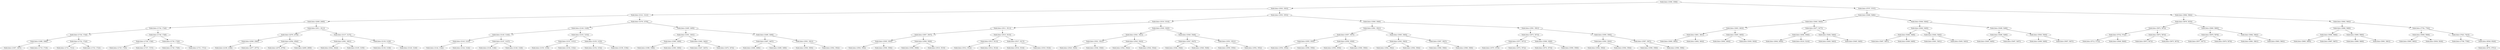 digraph G{
986839881 [label="Node{data=[3599, 3599]}"]
986839881 -> 253529086
253529086 [label="Node{data=[3503, 3503]}"]
253529086 -> 988406478
988406478 [label="Node{data=[3141, 3141]}"]
988406478 -> 899144281
899144281 [label="Node{data=[2069, 2069]}"]
899144281 -> 2712593
2712593 [label="Node{data=[1724, 1724]}"]
2712593 -> 1803635857
1803635857 [label="Node{data=[1720, 1720]}"]
1803635857 -> 512437437
512437437 [label="Node{data=[1688, 1688]}"]
512437437 -> 356870183
356870183 [label="Node{data=[1007, 1007]}"]
512437437 -> 1585942386
1585942386 [label="Node{data=[1719, 1719]}"]
1803635857 -> 1057207799
1057207799 [label="Node{data=[1722, 1722]}"]
1057207799 -> 2016053358
2016053358 [label="Node{data=[1721, 1721]}"]
1057207799 -> 1175507740
1175507740 [label="Node{data=[1723, 1723]}"]
2712593 -> 604911795
604911795 [label="Node{data=[1728, 1728]}"]
604911795 -> 100699592
100699592 [label="Node{data=[1726, 1726]}"]
100699592 -> 709172382
709172382 [label="Node{data=[1725, 1725]}"]
100699592 -> 1779278585
1779278585 [label="Node{data=[1727, 1727]}"]
604911795 -> 1058264235
1058264235 [label="Node{data=[1730, 1730]}"]
1058264235 -> 1031761996
1031761996 [label="Node{data=[1729, 1729]}"]
1058264235 -> 1071397521
1071397521 [label="Node{data=[1731, 1731]}"]
899144281 -> 943803897
943803897 [label="Node{data=[3011, 3011]}"]
943803897 -> 425091286
425091286 [label="Node{data=[2578, 2578]}"]
425091286 -> 1601015456
1601015456 [label="Node{data=[2560, 2560]}"]
1601015456 -> 29044590
29044590 [label="Node{data=[2189, 2189]}"]
1601015456 -> 858227749
858227749 [label="Node{data=[2577, 2577]}"]
425091286 -> 433918535
433918535 [label="Node{data=[2594, 2594]}"]
433918535 -> 712410962
712410962 [label="Node{data=[2579, 2579]}"]
433918535 -> 1919814957
1919814957 [label="Node{data=[2809, 2809]}"]
943803897 -> 2112334313
2112334313 [label="Node{data=[3137, 3137]}"]
2112334313 -> 207213368
207213368 [label="Node{data=[3091, 3091]}"]
207213368 -> 302746102
302746102 [label="Node{data=[3042, 3042]}"]
207213368 -> 269412863
269412863 [label="Node{data=[3105, 3105]}"]
2112334313 -> 1348903670
1348903670 [label="Node{data=[3139, 3139]}"]
1348903670 -> 308571089
308571089 [label="Node{data=[3138, 3138]}"]
1348903670 -> 1550718034
1550718034 [label="Node{data=[3140, 3140]}"]
988406478 -> 994594609
994594609 [label="Node{data=[3376, 3376]}"]
994594609 -> 1591487420
1591487420 [label="Node{data=[3149, 3149]}"]
1591487420 -> 1876420949
1876420949 [label="Node{data=[3145, 3145]}"]
1876420949 -> 1127726201
1127726201 [label="Node{data=[3143, 3143]}"]
1127726201 -> 981422825
981422825 [label="Node{data=[3142, 3142]}"]
1127726201 -> 96538577
96538577 [label="Node{data=[3144, 3144]}"]
1876420949 -> 1426899837
1426899837 [label="Node{data=[3147, 3147]}"]
1426899837 -> 732330449
732330449 [label="Node{data=[3146, 3146]}"]
1426899837 -> 1796120150
1796120150 [label="Node{data=[3148, 3148]}"]
1591487420 -> 1715256161
1715256161 [label="Node{data=[3153, 3153]}"]
1715256161 -> 1436060656
1436060656 [label="Node{data=[3151, 3151]}"]
1436060656 -> 1298663523
1298663523 [label="Node{data=[3150, 3150]}"]
1436060656 -> 1376506806
1376506806 [label="Node{data=[3152, 3152]}"]
1715256161 -> 1366269221
1366269221 [label="Node{data=[3155, 3155]}"]
1366269221 -> 1085889523
1085889523 [label="Node{data=[3154, 3154]}"]
1366269221 -> 1302292631
1302292631 [label="Node{data=[3156, 3156]}"]
994594609 -> 1099273457
1099273457 [label="Node{data=[3495, 3495]}"]
1099273457 -> 1815002961
1815002961 [label="Node{data=[3391, 3391]}"]
1815002961 -> 1723992036
1723992036 [label="Node{data=[3389, 3389]}"]
1723992036 -> 1353646203
1353646203 [label="Node{data=[3388, 3388]}"]
1723992036 -> 1029710979
1029710979 [label="Node{data=[3390, 3390]}"]
1815002961 -> 606978121
606978121 [label="Node{data=[3462, 3462]}"]
606978121 -> 1386614287
1386614287 [label="Node{data=[3447, 3447]}"]
606978121 -> 2057462008
2057462008 [label="Node{data=[3474, 3474]}"]
1099273457 -> 1188697875
1188697875 [label="Node{data=[3499, 3499]}"]
1188697875 -> 205502473
205502473 [label="Node{data=[3497, 3497]}"]
205502473 -> 1846217207
1846217207 [label="Node{data=[3496, 3496]}"]
205502473 -> 130482542
130482542 [label="Node{data=[3498, 3498]}"]
1188697875 -> 288615434
288615434 [label="Node{data=[3501, 3501]}"]
288615434 -> 1623060949
1623060949 [label="Node{data=[3500, 3500]}"]
288615434 -> 1456412804
1456412804 [label="Node{data=[3502, 3502]}"]
253529086 -> 1765588802
1765588802 [label="Node{data=[3553, 3553]}"]
1765588802 -> 1734430163
1734430163 [label="Node{data=[3519, 3519]}"]
1734430163 -> 1750940595
1750940595 [label="Node{data=[3511, 3511]}"]
1750940595 -> 1190663428
1190663428 [label="Node{data=[3507, 3507]}"]
1190663428 -> 1244820534
1244820534 [label="Node{data=[3505, 3505]}"]
1244820534 -> 667985782
667985782 [label="Node{data=[3504, 3504]}"]
1244820534 -> 642879644
642879644 [label="Node{data=[3506, 3506]}"]
1190663428 -> 545775975
545775975 [label="Node{data=[3509, 3509]}"]
545775975 -> 2043523717
2043523717 [label="Node{data=[3508, 3508]}"]
545775975 -> 1527009757
1527009757 [label="Node{data=[3510, 3510]}"]
1750940595 -> 1912336209
1912336209 [label="Node{data=[3515, 3515]}"]
1912336209 -> 1852351696
1852351696 [label="Node{data=[3513, 3513]}"]
1852351696 -> 2057665026
2057665026 [label="Node{data=[3512, 3512]}"]
1852351696 -> 64374322
64374322 [label="Node{data=[3514, 3514]}"]
1912336209 -> 762949758
762949758 [label="Node{data=[3517, 3517]}"]
762949758 -> 110939941
110939941 [label="Node{data=[3516, 3516]}"]
762949758 -> 1471729822
1471729822 [label="Node{data=[3518, 3518]}"]
1734430163 -> 1718545293
1718545293 [label="Node{data=[3545, 3545]}"]
1718545293 -> 116678014
116678014 [label="Node{data=[3541, 3541]}"]
116678014 -> 1727094626
1727094626 [label="Node{data=[3521, 3521]}"]
1727094626 -> 2002542338
2002542338 [label="Node{data=[3520, 3520]}"]
1727094626 -> 1719656679
1719656679 [label="Node{data=[3540, 3540]}"]
116678014 -> 1120165627
1120165627 [label="Node{data=[3543, 3543]}"]
1120165627 -> 782369678
782369678 [label="Node{data=[3542, 3542]}"]
1120165627 -> 999554327
999554327 [label="Node{data=[3544, 3544]}"]
1718545293 -> 577919578
577919578 [label="Node{data=[3549, 3549]}"]
577919578 -> 1117911913
1117911913 [label="Node{data=[3547, 3547]}"]
1117911913 -> 2090942144
2090942144 [label="Node{data=[3546, 3546]}"]
1117911913 -> 1484660486
1484660486 [label="Node{data=[3548, 3548]}"]
577919578 -> 1760444121
1760444121 [label="Node{data=[3551, 3551]}"]
1760444121 -> 635042334
635042334 [label="Node{data=[3550, 3550]}"]
1760444121 -> 1350276955
1350276955 [label="Node{data=[3552, 3552]}"]
1765588802 -> 2018845821
2018845821 [label="Node{data=[3569, 3569]}"]
2018845821 -> 1632945496
1632945496 [label="Node{data=[3561, 3561]}"]
1632945496 -> 196594278
196594278 [label="Node{data=[3557, 3557]}"]
196594278 -> 125457668
125457668 [label="Node{data=[3555, 3555]}"]
125457668 -> 1457389402
1457389402 [label="Node{data=[3554, 3554]}"]
125457668 -> 291802844
291802844 [label="Node{data=[3556, 3556]}"]
196594278 -> 615875180
615875180 [label="Node{data=[3559, 3559]}"]
615875180 -> 1899114891
1899114891 [label="Node{data=[3558, 3558]}"]
615875180 -> 1219241944
1219241944 [label="Node{data=[3560, 3560]}"]
1632945496 -> 2097894015
2097894015 [label="Node{data=[3565, 3565]}"]
2097894015 -> 1973750096
1973750096 [label="Node{data=[3563, 3563]}"]
1973750096 -> 360431622
360431622 [label="Node{data=[3562, 3562]}"]
1973750096 -> 1019258774
1019258774 [label="Node{data=[3564, 3564]}"]
2097894015 -> 469730011
469730011 [label="Node{data=[3567, 3567]}"]
469730011 -> 1187899261
1187899261 [label="Node{data=[3566, 3566]}"]
469730011 -> 234714194
234714194 [label="Node{data=[3568, 3568]}"]
2018845821 -> 884510316
884510316 [label="Node{data=[3591, 3591]}"]
884510316 -> 1404451706
1404451706 [label="Node{data=[3573, 3573]}"]
1404451706 -> 2062145662
2062145662 [label="Node{data=[3571, 3571]}"]
2062145662 -> 483421333
483421333 [label="Node{data=[3570, 3570]}"]
2062145662 -> 1827359373
1827359373 [label="Node{data=[3572, 3572]}"]
1404451706 -> 249876865
249876865 [label="Node{data=[3589, 3589]}"]
249876865 -> 989512203
989512203 [label="Node{data=[3574, 3574]}"]
249876865 -> 634496261
634496261 [label="Node{data=[3590, 3590]}"]
884510316 -> 332938256
332938256 [label="Node{data=[3595, 3595]}"]
332938256 -> 991469363
991469363 [label="Node{data=[3593, 3593]}"]
991469363 -> 1470032065
1470032065 [label="Node{data=[3592, 3592]}"]
991469363 -> 2144310970
2144310970 [label="Node{data=[3594, 3594]}"]
332938256 -> 765791727
765791727 [label="Node{data=[3597, 3597]}"]
765791727 -> 1388052079
1388052079 [label="Node{data=[3596, 3596]}"]
765791727 -> 1925434393
1925434393 [label="Node{data=[3598, 3598]}"]
986839881 -> 1899687613
1899687613 [label="Node{data=[5707, 5707]}"]
1899687613 -> 1953849088
1953849088 [label="Node{data=[5486, 5486]}"]
1953849088 -> 2041614183
2041614183 [label="Node{data=[3640, 3640]}"]
2041614183 -> 369043276
369043276 [label="Node{data=[3603, 3603]}"]
369043276 -> 857111624
857111624 [label="Node{data=[3601, 3601]}"]
857111624 -> 1841670261
1841670261 [label="Node{data=[3600, 3600]}"]
857111624 -> 284416285
284416285 [label="Node{data=[3602, 3602]}"]
369043276 -> 2086291720
2086291720 [label="Node{data=[3605, 3605]}"]
2086291720 -> 2083430135
2083430135 [label="Node{data=[3604, 3604]}"]
2086291720 -> 1021843207
1021843207 [label="Node{data=[3636, 3636]}"]
2041614183 -> 853351094
853351094 [label="Node{data=[5477, 5477]}"]
853351094 -> 484509676
484509676 [label="Node{data=[4946, 4946]}"]
484509676 -> 338754465
338754465 [label="Node{data=[4944, 4944]}"]
484509676 -> 1746699791
1746699791 [label="Node{data=[5216, 5216]}"]
853351094 -> 852371728
852371728 [label="Node{data=[5484, 5484]}"]
852371728 -> 637830850
637830850 [label="Node{data=[5483, 5483]}"]
852371728 -> 897223760
897223760 [label="Node{data=[5485, 5485]}"]
1953849088 -> 970610702
970610702 [label="Node{data=[5494, 5494]}"]
970610702 -> 2057265292
2057265292 [label="Node{data=[5490, 5490]}"]
2057265292 -> 2016398219
2016398219 [label="Node{data=[5488, 5488]}"]
2016398219 -> 433504466
433504466 [label="Node{data=[5487, 5487]}"]
2016398219 -> 1923609038
1923609038 [label="Node{data=[5489, 5489]}"]
2057265292 -> 1941791766
1941791766 [label="Node{data=[5492, 5492]}"]
1941791766 -> 1967692409
1967692409 [label="Node{data=[5491, 5491]}"]
1941791766 -> 1513559122
1513559122 [label="Node{data=[5493, 5493]}"]
970610702 -> 391358299
391358299 [label="Node{data=[5498, 5498]}"]
391358299 -> 265747571
265747571 [label="Node{data=[5496, 5496]}"]
265747571 -> 1048323234
1048323234 [label="Node{data=[5495, 5495]}"]
265747571 -> 1552622267
1552622267 [label="Node{data=[5497, 5497]}"]
391358299 -> 1458056974
1458056974 [label="Node{data=[5500, 5500]}"]
1458056974 -> 1860527300
1860527300 [label="Node{data=[5499, 5499]}"]
1458056974 -> 836965518
836965518 [label="Node{data=[5657, 5657]}"]
1899687613 -> 888694515
888694515 [label="Node{data=[5884, 5884]}"]
888694515 -> 603959101
603959101 [label="Node{data=[5876, 5876]}"]
603959101 -> 1727610050
1727610050 [label="Node{data=[5872, 5872]}"]
1727610050 -> 1326912503
1326912503 [label="Node{data=[5742, 5742]}"]
1326912503 -> 942619416
942619416 [label="Node{data=[5712, 5712]}"]
1326912503 -> 1727528295
1727528295 [label="Node{data=[5849, 5849]}"]
1727610050 -> 1229439575
1229439575 [label="Node{data=[5874, 5874]}"]
1229439575 -> 1052309539
1052309539 [label="Node{data=[5873, 5873]}"]
1229439575 -> 2131682071
2131682071 [label="Node{data=[5875, 5875]}"]
603959101 -> 650847572
650847572 [label="Node{data=[5880, 5880]}"]
650847572 -> 1365839520
1365839520 [label="Node{data=[5878, 5878]}"]
1365839520 -> 678006094
678006094 [label="Node{data=[5877, 5877]}"]
1365839520 -> 553112847
553112847 [label="Node{data=[5879, 5879]}"]
650847572 -> 1600763328
1600763328 [label="Node{data=[5882, 5882]}"]
1600763328 -> 1189915779
1189915779 [label="Node{data=[5881, 5881]}"]
1600763328 -> 571165421
571165421 [label="Node{data=[5883, 5883]}"]
888694515 -> 1019919374
1019919374 [label="Node{data=[5892, 5892]}"]
1019919374 -> 773839330
773839330 [label="Node{data=[5888, 5888]}"]
773839330 -> 221573142
221573142 [label="Node{data=[5886, 5886]}"]
221573142 -> 1964019583
1964019583 [label="Node{data=[5885, 5885]}"]
221573142 -> 483616543
483616543 [label="Node{data=[5887, 5887]}"]
773839330 -> 1280535982
1280535982 [label="Node{data=[5890, 5890]}"]
1280535982 -> 1716355186
1716355186 [label="Node{data=[5889, 5889]}"]
1280535982 -> 400003251
400003251 [label="Node{data=[5891, 5891]}"]
1019919374 -> 272365257
272365257 [label="Node{data=[7792, 7792]}"]
272365257 -> 1196607357
1196607357 [label="Node{data=[5908, 5908]}"]
1196607357 -> 1293320693
1293320693 [label="Node{data=[5893, 5893]}"]
1196607357 -> 1718600428
1718600428 [label="Node{data=[5936, 5936]}"]
272365257 -> 699264342
699264342 [label="Node{data=[7823, 7823]}"]
699264342 -> 2023079473
2023079473 [label="Node{data=[7799, 7799]}"]
699264342 -> 32870911
32870911 [label="Node{data=[8526, 8526]}"]
32870911 -> 420830095
420830095 [label="Node{data=[8751, 8751]}"]
}